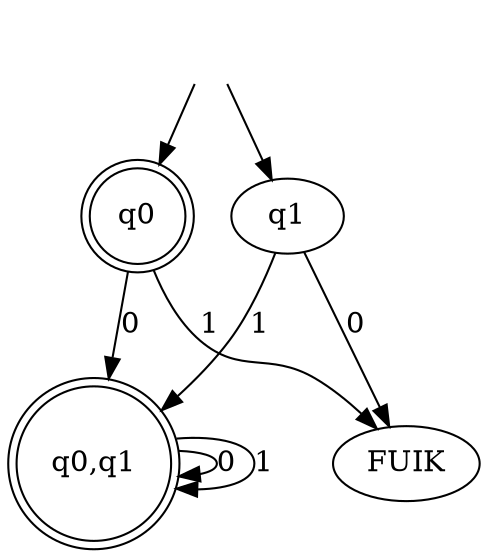 digraph {
 "" [shape=none]
 "q0"  [shape=doublecircle]
 "q0,q1"  [shape=doublecircle]

"" -> "q0"
"" -> "q1"
"q0" -> "q0,q1"[label="0", weight="0"];
"q0" -> "FUIK"[label="1", weight="1"];
"q0,q1" -> "q0,q1"[label="0", weight="0"];
"q0,q1" -> "q0,q1"[label="1", weight="1"];
"q1" -> "FUIK"[label="0", weight="0"];
"q1" -> "q0,q1"[label="1", weight="1"];
}
